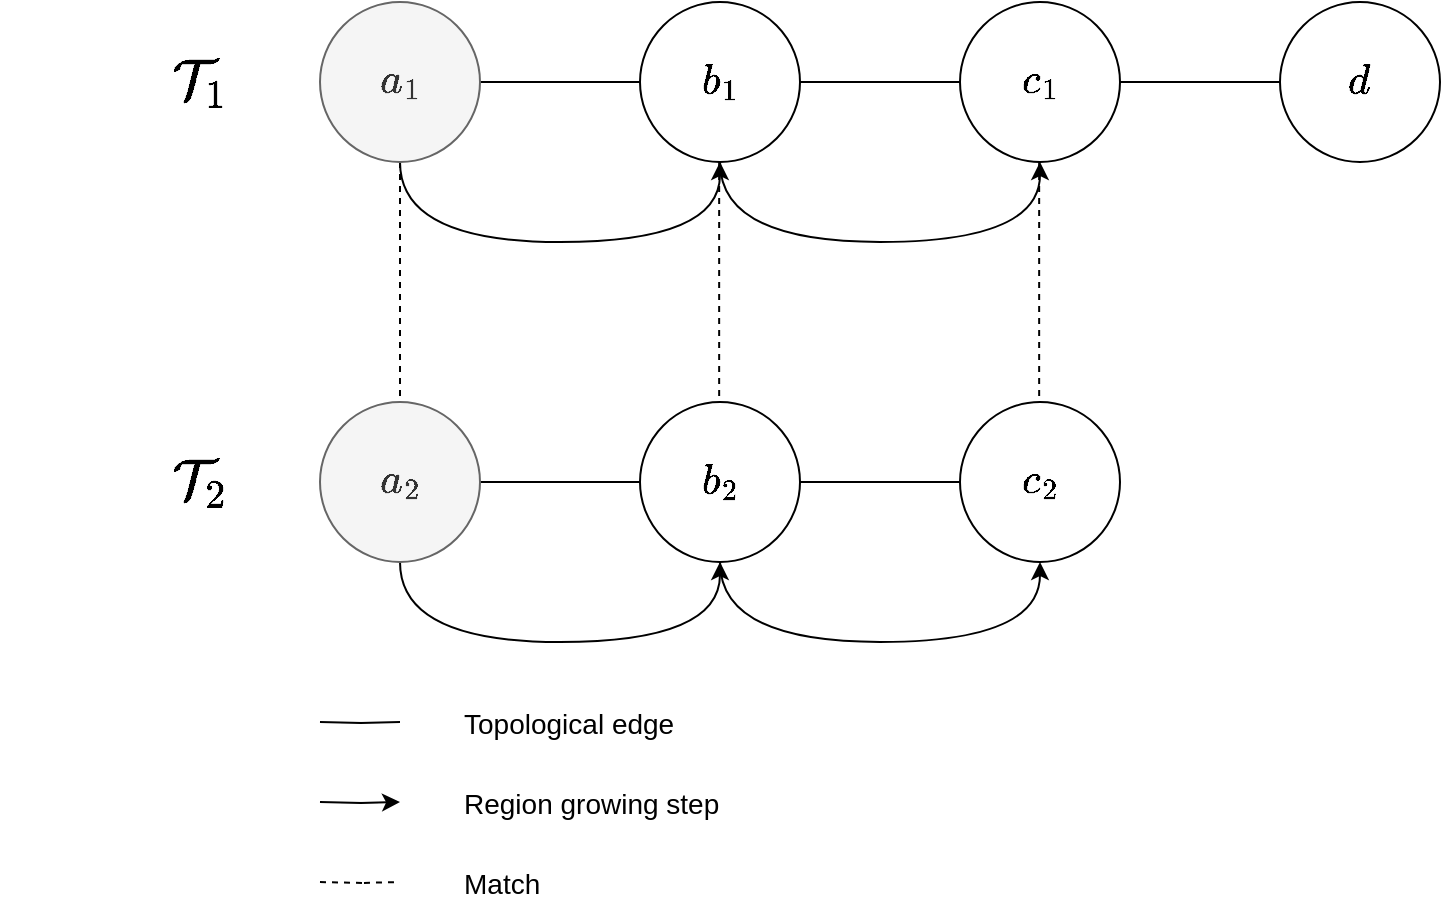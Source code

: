 <mxfile version="20.2.3" type="device"><diagram id="HqlwuqJCXgiJlNBlTm2L" name="Page-1"><mxGraphModel dx="1296" dy="1065" grid="1" gridSize="10" guides="1" tooltips="1" connect="1" arrows="1" fold="1" page="1" pageScale="1" pageWidth="850" pageHeight="1100" math="1" shadow="0"><root><mxCell id="0"/><mxCell id="1" parent="0"/><mxCell id="YY4GyRKYN4RzCDU67Cpm-5" style="edgeStyle=orthogonalEdgeStyle;rounded=0;orthogonalLoop=1;jettySize=auto;html=1;exitX=1;exitY=0.5;exitDx=0;exitDy=0;entryX=0;entryY=0.5;entryDx=0;entryDy=0;endArrow=none;endFill=0;" edge="1" parent="1" source="YY4GyRKYN4RzCDU67Cpm-1" target="YY4GyRKYN4RzCDU67Cpm-2"><mxGeometry relative="1" as="geometry"/></mxCell><mxCell id="YY4GyRKYN4RzCDU67Cpm-8" style="edgeStyle=orthogonalEdgeStyle;orthogonalLoop=1;jettySize=auto;html=1;exitX=0.5;exitY=1;exitDx=0;exitDy=0;entryX=0.5;entryY=1;entryDx=0;entryDy=0;endArrow=classic;endFill=1;curved=1;" edge="1" parent="1" source="YY4GyRKYN4RzCDU67Cpm-1" target="YY4GyRKYN4RzCDU67Cpm-2"><mxGeometry relative="1" as="geometry"><Array as="points"><mxPoint x="200" y="400"/><mxPoint x="360" y="400"/></Array></mxGeometry></mxCell><mxCell id="YY4GyRKYN4RzCDU67Cpm-21" style="edgeStyle=orthogonalEdgeStyle;orthogonalLoop=1;jettySize=auto;html=1;exitX=0.5;exitY=1;exitDx=0;exitDy=0;entryX=0.5;entryY=0;entryDx=0;entryDy=0;endArrow=none;endFill=0;rounded=0;dashed=1;" edge="1" parent="1" source="YY4GyRKYN4RzCDU67Cpm-1" target="YY4GyRKYN4RzCDU67Cpm-13"><mxGeometry relative="1" as="geometry"/></mxCell><mxCell id="YY4GyRKYN4RzCDU67Cpm-1" value="\(a_1\)" style="ellipse;whiteSpace=wrap;html=1;aspect=fixed;fillColor=#f5f5f5;fontColor=#333333;strokeColor=#666666;fontSize=18;" vertex="1" parent="1"><mxGeometry x="160" y="280" width="80" height="80" as="geometry"/></mxCell><mxCell id="YY4GyRKYN4RzCDU67Cpm-6" style="edgeStyle=orthogonalEdgeStyle;rounded=0;orthogonalLoop=1;jettySize=auto;html=1;exitX=1;exitY=0.5;exitDx=0;exitDy=0;entryX=0;entryY=0.5;entryDx=0;entryDy=0;endArrow=none;endFill=0;" edge="1" parent="1" source="YY4GyRKYN4RzCDU67Cpm-2" target="YY4GyRKYN4RzCDU67Cpm-4"><mxGeometry relative="1" as="geometry"/></mxCell><mxCell id="YY4GyRKYN4RzCDU67Cpm-9" style="edgeStyle=orthogonalEdgeStyle;curved=1;orthogonalLoop=1;jettySize=auto;html=1;exitX=0.5;exitY=1;exitDx=0;exitDy=0;entryX=0.5;entryY=1;entryDx=0;entryDy=0;endArrow=classic;endFill=1;" edge="1" parent="1" source="YY4GyRKYN4RzCDU67Cpm-2" target="YY4GyRKYN4RzCDU67Cpm-4"><mxGeometry relative="1" as="geometry"><Array as="points"><mxPoint x="360" y="400"/><mxPoint x="520" y="400"/></Array></mxGeometry></mxCell><mxCell id="YY4GyRKYN4RzCDU67Cpm-2" value="\(b_1\)" style="ellipse;whiteSpace=wrap;html=1;aspect=fixed;fontSize=18;" vertex="1" parent="1"><mxGeometry x="320" y="280" width="80" height="80" as="geometry"/></mxCell><mxCell id="YY4GyRKYN4RzCDU67Cpm-3" value="\(d\)" style="ellipse;whiteSpace=wrap;html=1;aspect=fixed;fontSize=18;" vertex="1" parent="1"><mxGeometry x="640" y="280" width="80" height="80" as="geometry"/></mxCell><mxCell id="YY4GyRKYN4RzCDU67Cpm-7" style="edgeStyle=orthogonalEdgeStyle;rounded=0;orthogonalLoop=1;jettySize=auto;html=1;exitX=1;exitY=0.5;exitDx=0;exitDy=0;entryX=0;entryY=0.5;entryDx=0;entryDy=0;endArrow=none;endFill=0;" edge="1" parent="1" source="YY4GyRKYN4RzCDU67Cpm-4" target="YY4GyRKYN4RzCDU67Cpm-3"><mxGeometry relative="1" as="geometry"/></mxCell><mxCell id="YY4GyRKYN4RzCDU67Cpm-4" value="\(c_1\)" style="ellipse;whiteSpace=wrap;html=1;aspect=fixed;fontSize=18;" vertex="1" parent="1"><mxGeometry x="480" y="280" width="80" height="80" as="geometry"/></mxCell><mxCell id="YY4GyRKYN4RzCDU67Cpm-11" style="edgeStyle=orthogonalEdgeStyle;rounded=0;orthogonalLoop=1;jettySize=auto;html=1;exitX=1;exitY=0.5;exitDx=0;exitDy=0;entryX=0;entryY=0.5;entryDx=0;entryDy=0;endArrow=none;endFill=0;" edge="1" parent="1" source="YY4GyRKYN4RzCDU67Cpm-13" target="YY4GyRKYN4RzCDU67Cpm-16"><mxGeometry relative="1" as="geometry"/></mxCell><mxCell id="YY4GyRKYN4RzCDU67Cpm-12" style="edgeStyle=orthogonalEdgeStyle;orthogonalLoop=1;jettySize=auto;html=1;exitX=0.5;exitY=1;exitDx=0;exitDy=0;entryX=0.5;entryY=1;entryDx=0;entryDy=0;endArrow=classic;endFill=1;curved=1;" edge="1" parent="1" source="YY4GyRKYN4RzCDU67Cpm-13" target="YY4GyRKYN4RzCDU67Cpm-16"><mxGeometry relative="1" as="geometry"><Array as="points"><mxPoint x="200" y="600"/><mxPoint x="360" y="600"/></Array></mxGeometry></mxCell><mxCell id="YY4GyRKYN4RzCDU67Cpm-13" value="\(a_2\)" style="ellipse;whiteSpace=wrap;html=1;aspect=fixed;fillColor=#f5f5f5;fontColor=#333333;strokeColor=#666666;fontSize=18;" vertex="1" parent="1"><mxGeometry x="160" y="480" width="80" height="80" as="geometry"/></mxCell><mxCell id="YY4GyRKYN4RzCDU67Cpm-14" style="edgeStyle=orthogonalEdgeStyle;rounded=0;orthogonalLoop=1;jettySize=auto;html=1;exitX=1;exitY=0.5;exitDx=0;exitDy=0;entryX=0;entryY=0.5;entryDx=0;entryDy=0;endArrow=none;endFill=0;" edge="1" parent="1" source="YY4GyRKYN4RzCDU67Cpm-16" target="YY4GyRKYN4RzCDU67Cpm-20"><mxGeometry relative="1" as="geometry"/></mxCell><mxCell id="YY4GyRKYN4RzCDU67Cpm-15" style="edgeStyle=orthogonalEdgeStyle;curved=1;orthogonalLoop=1;jettySize=auto;html=1;exitX=0.5;exitY=1;exitDx=0;exitDy=0;entryX=0.5;entryY=1;entryDx=0;entryDy=0;endArrow=classic;endFill=1;" edge="1" parent="1" source="YY4GyRKYN4RzCDU67Cpm-16" target="YY4GyRKYN4RzCDU67Cpm-20"><mxGeometry relative="1" as="geometry"><Array as="points"><mxPoint x="360" y="600"/><mxPoint x="520" y="600"/></Array></mxGeometry></mxCell><mxCell id="YY4GyRKYN4RzCDU67Cpm-16" value="\(b_2\)" style="ellipse;whiteSpace=wrap;html=1;aspect=fixed;fontSize=18;" vertex="1" parent="1"><mxGeometry x="320" y="480" width="80" height="80" as="geometry"/></mxCell><mxCell id="YY4GyRKYN4RzCDU67Cpm-20" value="\(c_2\)" style="ellipse;whiteSpace=wrap;html=1;aspect=fixed;fontSize=18;" vertex="1" parent="1"><mxGeometry x="480" y="480" width="80" height="80" as="geometry"/></mxCell><mxCell id="YY4GyRKYN4RzCDU67Cpm-22" style="edgeStyle=orthogonalEdgeStyle;orthogonalLoop=1;jettySize=auto;html=1;exitX=0.5;exitY=1;exitDx=0;exitDy=0;entryX=0.5;entryY=0;entryDx=0;entryDy=0;endArrow=none;endFill=0;rounded=0;dashed=1;" edge="1" parent="1"><mxGeometry relative="1" as="geometry"><mxPoint x="359.58" y="360" as="sourcePoint"/><mxPoint x="359.58" y="480" as="targetPoint"/></mxGeometry></mxCell><mxCell id="YY4GyRKYN4RzCDU67Cpm-23" style="edgeStyle=orthogonalEdgeStyle;orthogonalLoop=1;jettySize=auto;html=1;exitX=0.5;exitY=1;exitDx=0;exitDy=0;entryX=0.5;entryY=0;entryDx=0;entryDy=0;endArrow=none;endFill=0;rounded=0;dashed=1;" edge="1" parent="1"><mxGeometry relative="1" as="geometry"><mxPoint x="519.58" y="360" as="sourcePoint"/><mxPoint x="519.58" y="480" as="targetPoint"/></mxGeometry></mxCell><mxCell id="YY4GyRKYN4RzCDU67Cpm-24" value="\(\mathcal{T}_1\)" style="text;html=1;align=center;verticalAlign=middle;resizable=0;points=[];autosize=1;strokeColor=none;fillColor=none;fontSize=24;" vertex="1" parent="1"><mxGeometry y="300" width="200" height="40" as="geometry"/></mxCell><mxCell id="YY4GyRKYN4RzCDU67Cpm-25" value="\(\mathcal{T}_2\)" style="text;html=1;align=center;verticalAlign=middle;resizable=0;points=[];autosize=1;strokeColor=none;fillColor=none;fontSize=24;" vertex="1" parent="1"><mxGeometry y="500" width="200" height="40" as="geometry"/></mxCell><mxCell id="YY4GyRKYN4RzCDU67Cpm-27" style="edgeStyle=orthogonalEdgeStyle;rounded=0;orthogonalLoop=1;jettySize=auto;html=1;exitX=1;exitY=0.5;exitDx=0;exitDy=0;endArrow=none;endFill=0;" edge="1" parent="1"><mxGeometry relative="1" as="geometry"><mxPoint x="160" y="640" as="sourcePoint"/><mxPoint x="200" y="640" as="targetPoint"/></mxGeometry></mxCell><mxCell id="YY4GyRKYN4RzCDU67Cpm-28" value="&lt;font style=&quot;font-size: 14px;&quot;&gt;Topological edge&lt;/font&gt;" style="text;html=1;align=left;verticalAlign=middle;resizable=0;points=[];autosize=1;strokeColor=none;fillColor=none;fontSize=18;" vertex="1" parent="1"><mxGeometry x="230" y="620" width="130" height="40" as="geometry"/></mxCell><mxCell id="YY4GyRKYN4RzCDU67Cpm-29" style="edgeStyle=orthogonalEdgeStyle;rounded=0;orthogonalLoop=1;jettySize=auto;html=1;exitX=1;exitY=0.5;exitDx=0;exitDy=0;endArrow=classic;endFill=1;startArrow=none;startFill=0;" edge="1" parent="1"><mxGeometry relative="1" as="geometry"><mxPoint x="160" y="680" as="sourcePoint"/><mxPoint x="200" y="680" as="targetPoint"/></mxGeometry></mxCell><mxCell id="YY4GyRKYN4RzCDU67Cpm-30" value="&lt;font style=&quot;font-size: 14px;&quot;&gt;Region growing step&lt;/font&gt;" style="text;html=1;align=left;verticalAlign=middle;resizable=0;points=[];autosize=1;strokeColor=none;fillColor=none;fontSize=18;" vertex="1" parent="1"><mxGeometry x="230" y="660" width="150" height="40" as="geometry"/></mxCell><mxCell id="YY4GyRKYN4RzCDU67Cpm-31" style="edgeStyle=orthogonalEdgeStyle;orthogonalLoop=1;jettySize=auto;html=1;endArrow=none;endFill=0;rounded=0;dashed=1;" edge="1" parent="1"><mxGeometry relative="1" as="geometry"><mxPoint x="160" y="720" as="sourcePoint"/><mxPoint x="200" y="720" as="targetPoint"/></mxGeometry></mxCell><mxCell id="YY4GyRKYN4RzCDU67Cpm-32" value="&lt;font style=&quot;font-size: 14px;&quot;&gt;Match&lt;/font&gt;" style="text;html=1;align=left;verticalAlign=middle;resizable=0;points=[];autosize=1;strokeColor=none;fillColor=none;fontSize=18;" vertex="1" parent="1"><mxGeometry x="230" y="700" width="60" height="40" as="geometry"/></mxCell></root></mxGraphModel></diagram></mxfile>
